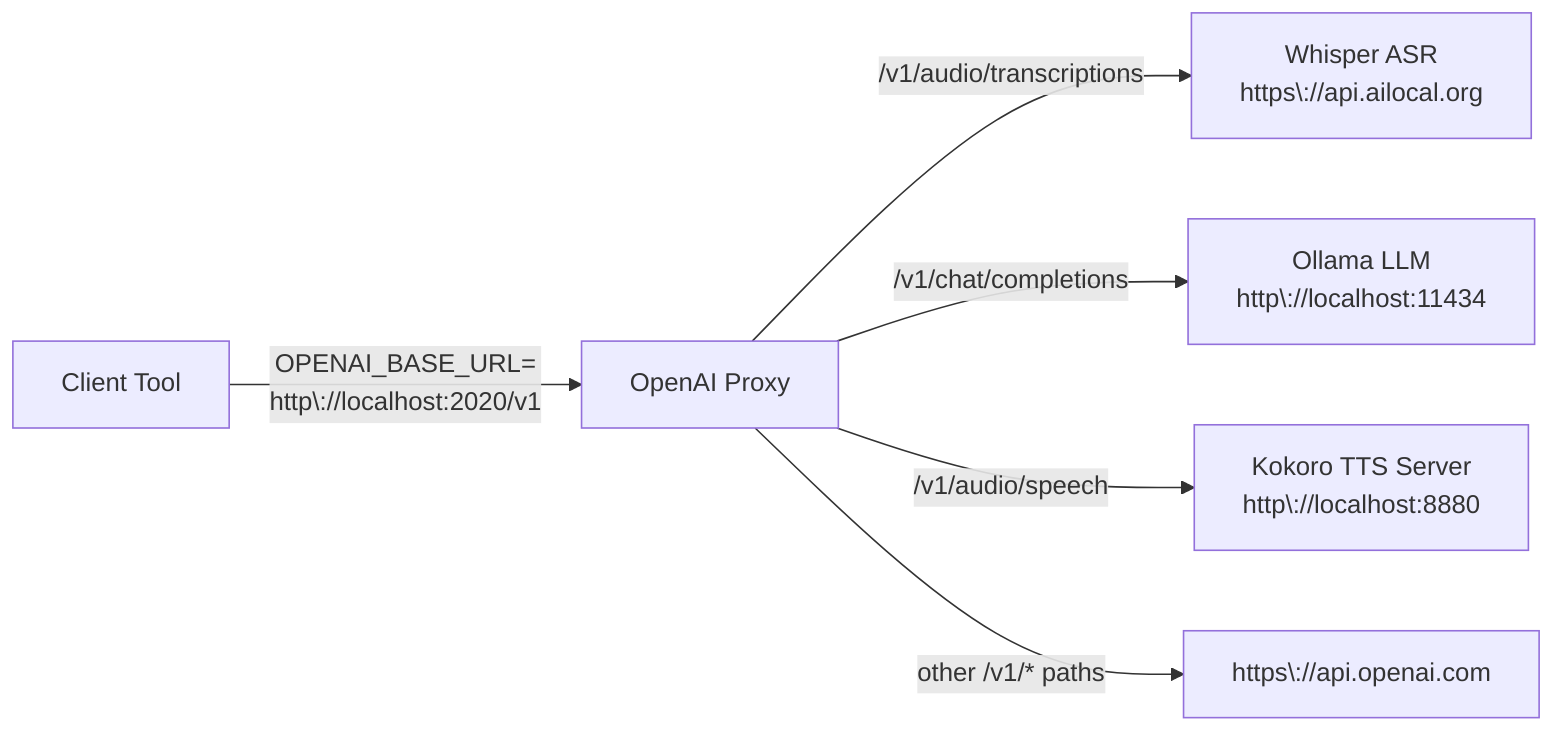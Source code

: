 graph LR
    A["Client Tool"] -->|"OPENAI_BASE_URL=<br/>http\://localhost:2020/v1"| B["OpenAI Proxy"]
    
    B -->|"/v1/audio/transcriptions"| C["Whisper ASR<br/>https\://api.ailocal.org"]
    B -->|"/v1/chat/completions"| D["Ollama LLM<br/>http\://localhost:11434"]
    B -->|"/v1/audio/speech"| E["Kokoro TTS Server<br/>http\://localhost:8880"]
    B -->|"other /v1/* paths"| F["https\://api.openai.com"]